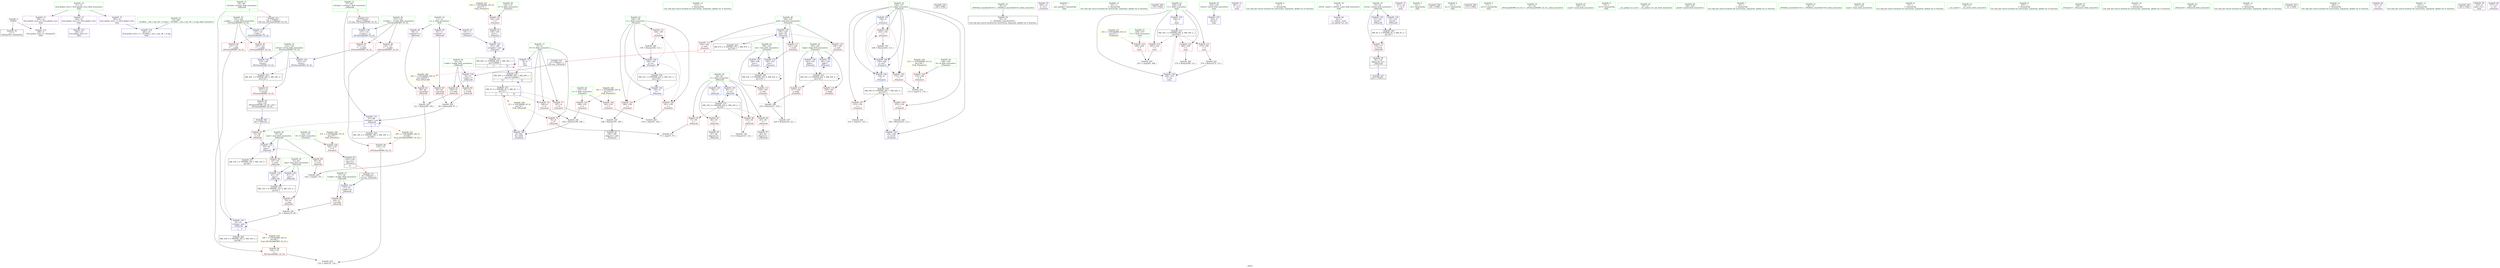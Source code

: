 digraph "SVFG" {
	label="SVFG";

	Node0x564deb627de0 [shape=record,color=grey,label="{NodeID: 0\nNullPtr}"];
	Node0x564deb627de0 -> Node0x564deb646be0[style=solid];
	Node0x564deb627de0 -> Node0x564deb64b710[style=solid];
	Node0x564deb645f30 [shape=record,color=red,label="{NodeID: 97\n137\<--127\n\<--__b.addr\n_ZSt3maxIdERKT_S2_S2_\n}"];
	Node0x564deb645f30 -> Node0x564deb64c2a0[style=solid];
	Node0x564deb643810 [shape=record,color=green,label="{NodeID: 14\n215\<--1\n\<--dummyObj\nCan only get source location for instruction, argument, global var or function.}"];
	Node0x564deb649220 [shape=record,color=grey,label="{NodeID: 194\n111 = Binary(110, 112, )\n}"];
	Node0x564deb649220 -> Node0x564deb64bf60[style=solid];
	Node0x564deb645a70 [shape=record,color=red,label="{NodeID: 111\n194\<--158\n\<--j\n_Z5main2v\n}"];
	Node0x564deb645a70 -> Node0x564deb649520[style=solid];
	Node0x564deb644580 [shape=record,color=green,label="{NodeID: 28\n59\<--60\ni\<--i_field_insensitive\n_Z4funcdd\n}"];
	Node0x564deb644580 -> Node0x564deb648460[style=solid];
	Node0x564deb644580 -> Node0x564deb648530[style=solid];
	Node0x564deb644580 -> Node0x564deb648600[style=solid];
	Node0x564deb644580 -> Node0x564deb6486d0[style=solid];
	Node0x564deb644580 -> Node0x564deb64ba80[style=solid];
	Node0x564deb644580 -> Node0x564deb64bf60[style=solid];
	Node0x564deb6518c0 [shape=record,color=grey,label="{NodeID: 208\n214 = cmp(213, 215, )\n}"];
	Node0x564deb64b710 [shape=record,color=blue, style = dotted,label="{NodeID: 125\n286\<--3\nllvm.global_ctors_2\<--dummyVal\nGlob }"];
	Node0x564deb645140 [shape=record,color=green,label="{NodeID: 42\n156\<--157\ni\<--i_field_insensitive\n_Z5main2v\n}"];
	Node0x564deb645140 -> Node0x564deb6465b0[style=solid];
	Node0x564deb645140 -> Node0x564deb645660[style=solid];
	Node0x564deb645140 -> Node0x564deb645730[style=solid];
	Node0x564deb645140 -> Node0x564deb645800[style=solid];
	Node0x564deb645140 -> Node0x564deb64c440[style=solid];
	Node0x564deb645140 -> Node0x564deb64c850[style=solid];
	Node0x564deb645140 -> Node0x564deb64cac0[style=solid];
	Node0x564deb645140 -> Node0x564deb64ce00[style=solid];
	Node0x564deb672de0 [shape=record,color=black,label="{NodeID: 305\n168 = PHI()\n}"];
	Node0x564deb65bbf0 [shape=record,color=black,label="{NodeID: 222\nMR_47V_2 = PHI(MR_47V_3, MR_47V_1, )\npts\{165 \}\n}"];
	Node0x564deb65bbf0 -> Node0x564deb64cb90[style=dashed];
	Node0x564deb64c2a0 [shape=record,color=blue,label="{NodeID: 139\n123\<--137\nretval\<--\n_ZSt3maxIdERKT_S2_S2_\n}"];
	Node0x564deb64c2a0 -> Node0x564deb65c0f0[style=dashed];
	Node0x564deb646db0 [shape=record,color=black,label="{NodeID: 56\n34\<--35\n\<--_ZNSt8ios_base4InitD1Ev\nCan only get source location for instruction, argument, global var or function.}"];
	Node0x564deb64ce00 [shape=record,color=blue,label="{NodeID: 153\n156\<--236\ni\<--inc16\n_Z5main2v\n}"];
	Node0x564deb64ce00 -> Node0x564deb65acf0[style=dashed];
	Node0x564deb647940 [shape=record,color=purple,label="{NodeID: 70\n240\<--15\n\<--.str.1\n_Z5main2v\n}"];
	Node0x564deb661d00 [shape=record,color=yellow,style=double,label="{NodeID: 250\n16V_1 = ENCHI(MR_16V_0)\npts\{66 \}\nFun[_ZSt3maxIdERKT_S2_S2_]}"];
	Node0x564deb661d00 -> Node0x564deb646000[style=dashed];
	Node0x564deb648530 [shape=record,color=red,label="{NodeID: 84\n83\<--59\n\<--i\n_Z4funcdd\n}"];
	Node0x564deb648530 -> Node0x564deb646eb0[style=solid];
	Node0x564deb63bb10 [shape=record,color=green,label="{NodeID: 1\n7\<--1\n__dso_handle\<--dummyObj\nGlob }"];
	Node0x564deb646000 [shape=record,color=red,label="{NodeID: 98\n132\<--131\n\<--\n_ZSt3maxIdERKT_S2_S2_\n}"];
	Node0x564deb646000 -> Node0x564deb651440[style=solid];
	Node0x564deb643910 [shape=record,color=green,label="{NodeID: 15\n221\<--1\n\<--dummyObj\nCan only get source location for instruction, argument, global var or function.}"];
	Node0x564deb6493a0 [shape=record,color=grey,label="{NodeID: 195\n189 = Binary(187, 188, )\n}"];
	Node0x564deb6493a0 -> Node0x564deb6472c0[style=solid];
	Node0x564deb645b40 [shape=record,color=red,label="{NodeID: 112\n218\<--160\n\<--low\n_Z5main2v\n}"];
	Node0x564deb645b40 -> Node0x564deb649820[style=solid];
	Node0x564deb644650 [shape=record,color=green,label="{NodeID: 29\n61\<--62\ntmp\<--tmp_field_insensitive\n_Z4funcdd\n}"];
	Node0x564deb644650 -> Node0x564deb6487a0[style=solid];
	Node0x564deb644650 -> Node0x564deb64b9b0[style=solid];
	Node0x564deb644650 -> Node0x564deb64be90[style=solid];
	Node0x564deb651a40 [shape=record,color=grey,label="{NodeID: 209\n183 = cmp(181, 182, )\n}"];
	Node0x564deb64b810 [shape=record,color=blue,label="{NodeID: 126\n55\<--51\nT.addr\<--T\n_Z4funcdd\n}"];
	Node0x564deb64b810 -> Node0x564deb6481f0[style=dashed];
	Node0x564deb64b810 -> Node0x564deb6482c0[style=dashed];
	Node0x564deb645210 [shape=record,color=green,label="{NodeID: 43\n158\<--159\nj\<--j_field_insensitive\n_Z5main2v\n}"];
	Node0x564deb645210 -> Node0x564deb6458d0[style=solid];
	Node0x564deb645210 -> Node0x564deb6459a0[style=solid];
	Node0x564deb645210 -> Node0x564deb645a70[style=solid];
	Node0x564deb645210 -> Node0x564deb64c510[style=solid];
	Node0x564deb645210 -> Node0x564deb64c6b0[style=solid];
	Node0x564deb672eb0 [shape=record,color=black,label="{NodeID: 306\n178 = PHI()\n}"];
	Node0x564deb65c0f0 [shape=record,color=black,label="{NodeID: 223\nMR_24V_3 = PHI(MR_24V_4, MR_24V_2, )\npts\{124 \}\n}"];
	Node0x564deb65c0f0 -> Node0x564deb648c80[style=dashed];
	Node0x564deb64c370 [shape=record,color=blue,label="{NodeID: 140\n123\<--140\nretval\<--\n_ZSt3maxIdERKT_S2_S2_\n}"];
	Node0x564deb64c370 -> Node0x564deb65c0f0[style=dashed];
	Node0x564deb646eb0 [shape=record,color=black,label="{NodeID: 57\n84\<--83\nidxprom\<--\n_Z4funcdd\n}"];
	Node0x564deb661140 [shape=record,color=yellow,style=double,label="{NodeID: 237\n52V_1 = ENCHI(MR_52V_0)\npts\{257 \}\nFun[main]}"];
	Node0x564deb661140 -> Node0x564deb64b100[style=dashed];
	Node0x564deb64ced0 [shape=record,color=blue,label="{NodeID: 154\n254\<--9\nretval\<--\nmain\n}"];
	Node0x564deb647a10 [shape=record,color=purple,label="{NodeID: 71\n261\<--17\n\<--.str.2\nmain\n}"];
	Node0x564deb661e10 [shape=record,color=yellow,style=double,label="{NodeID: 251\n18V_1 = ENCHI(MR_18V_0)\npts\{68 \}\nFun[_ZSt3maxIdERKT_S2_S2_]}"];
	Node0x564deb661e10 -> Node0x564deb6460d0[style=dashed];
	Node0x564deb648600 [shape=record,color=red,label="{NodeID: 85\n96\<--59\n\<--i\n_Z4funcdd\n}"];
	Node0x564deb648600 -> Node0x564deb646f80[style=solid];
	Node0x564deb642950 [shape=record,color=green,label="{NodeID: 2\n9\<--1\n\<--dummyObj\nCan only get source location for instruction, argument, global var or function.}"];
	Node0x564deb6460d0 [shape=record,color=red,label="{NodeID: 99\n134\<--133\n\<--\n_ZSt3maxIdERKT_S2_S2_\n}"];
	Node0x564deb6460d0 -> Node0x564deb651440[style=solid];
	Node0x564deb643a10 [shape=record,color=green,label="{NodeID: 16\n4\<--6\n_ZStL8__ioinit\<--_ZStL8__ioinit_field_insensitive\nGlob }"];
	Node0x564deb643a10 -> Node0x564deb647460[style=solid];
	Node0x564deb649520 [shape=record,color=grey,label="{NodeID: 196\n195 = Binary(194, 112, )\n}"];
	Node0x564deb649520 -> Node0x564deb64c6b0[style=solid];
	Node0x564deb645c10 [shape=record,color=red,label="{NodeID: 113\n217\<--162\n\<--high\n_Z5main2v\n}"];
	Node0x564deb645c10 -> Node0x564deb649820[style=solid];
	Node0x564deb644720 [shape=record,color=green,label="{NodeID: 30\n63\<--64\nnext\<--next_field_insensitive\n_Z4funcdd\n}"];
	Node0x564deb644720 -> Node0x564deb648870[style=solid];
	Node0x564deb644720 -> Node0x564deb648940[style=solid];
	Node0x564deb644720 -> Node0x564deb64bcf0[style=solid];
	Node0x564deb651bc0 [shape=record,color=grey,label="{NodeID: 210\n175 = cmp(173, 174, )\n}"];
	Node0x564deb64b8e0 [shape=record,color=blue,label="{NodeID: 127\n57\<--52\nD.addr\<--D\n_Z4funcdd\n}"];
	Node0x564deb64b8e0 -> Node0x564deb648390[style=dashed];
	Node0x564deb6452e0 [shape=record,color=green,label="{NodeID: 44\n160\<--161\nlow\<--low_field_insensitive\n_Z5main2v\n}"];
	Node0x564deb6452e0 -> Node0x564deb645b40[style=solid];
	Node0x564deb6452e0 -> Node0x564deb64c920[style=solid];
	Node0x564deb6452e0 -> Node0x564deb64cd30[style=solid];
	Node0x564deb672f80 [shape=record,color=black,label="{NodeID: 307\n226 = PHI(50, )\n}"];
	Node0x564deb64c440 [shape=record,color=blue,label="{NodeID: 141\n156\<--9\ni\<--\n_Z5main2v\n}"];
	Node0x564deb64c440 -> Node0x564deb6465b0[style=dashed];
	Node0x564deb64c440 -> Node0x564deb645660[style=dashed];
	Node0x564deb64c440 -> Node0x564deb64c850[style=dashed];
	Node0x564deb64c440 -> Node0x564deb64cac0[style=dashed];
	Node0x564deb646f80 [shape=record,color=black,label="{NodeID: 58\n97\<--96\nidxprom2\<--\n_Z4funcdd\n}"];
	Node0x564deb64cfa0 [shape=record,color=blue,label="{NodeID: 155\n258\<--9\nt\<--\nmain\n}"];
	Node0x564deb64cfa0 -> Node0x564deb65ed20[style=dashed];
	Node0x564deb647ae0 [shape=record,color=purple,label="{NodeID: 72\n271\<--19\n\<--.str.3\nmain\n}"];
	Node0x564deb6486d0 [shape=record,color=red,label="{NodeID: 86\n110\<--59\n\<--i\n_Z4funcdd\n}"];
	Node0x564deb6486d0 -> Node0x564deb649220[style=solid];
	Node0x564deb6429e0 [shape=record,color=green,label="{NodeID: 3\n13\<--1\n.str\<--dummyObj\nGlob }"];
	Node0x564deb6461a0 [shape=record,color=red,label="{NodeID: 100\n174\<--148\n\<--K\n_Z5main2v\n}"];
	Node0x564deb6461a0 -> Node0x564deb651bc0[style=solid];
	Node0x564deb643b10 [shape=record,color=green,label="{NodeID: 17\n8\<--10\nN\<--N_field_insensitive\nGlob }"];
	Node0x564deb643b10 -> Node0x564deb647eb0[style=solid];
	Node0x564deb643b10 -> Node0x564deb647f80[style=solid];
	Node0x564deb643b10 -> Node0x564deb648050[style=solid];
	Node0x564deb643b10 -> Node0x564deb64b440[style=solid];
	Node0x564deb643b10 -> Node0x564deb64c780[style=solid];
	Node0x564deb6496a0 [shape=record,color=grey,label="{NodeID: 197\n220 = Binary(219, 221, )\n}"];
	Node0x564deb6496a0 -> Node0x564deb64cb90[style=solid];
	Node0x564deb645ce0 [shape=record,color=red,label="{NodeID: 114\n239\<--162\n\<--high\n_Z5main2v\n}"];
	Node0x564deb6447f0 [shape=record,color=green,label="{NodeID: 31\n65\<--66\nref.tmp\<--ref.tmp_field_insensitive\n_Z4funcdd\n|{|<s1>3}}"];
	Node0x564deb6447f0 -> Node0x564deb64bb50[style=solid];
	Node0x564deb6447f0:s1 -> Node0x564deb673590[style=solid,color=red];
	Node0x564deb651d40 [shape=record,color=grey,label="{NodeID: 211\n77 = cmp(75, 76, )\n}"];
	Node0x564deb64b9b0 [shape=record,color=blue,label="{NodeID: 128\n61\<--72\ntmp\<--\n_Z4funcdd\n}"];
	Node0x564deb64b9b0 -> Node0x564deb6598f0[style=dashed];
	Node0x564deb6453b0 [shape=record,color=green,label="{NodeID: 45\n162\<--163\nhigh\<--high_field_insensitive\n_Z5main2v\n}"];
	Node0x564deb6453b0 -> Node0x564deb645c10[style=solid];
	Node0x564deb6453b0 -> Node0x564deb645ce0[style=solid];
	Node0x564deb6453b0 -> Node0x564deb64c9f0[style=solid];
	Node0x564deb6453b0 -> Node0x564deb64cc60[style=solid];
	Node0x564deb673080 [shape=record,color=black,label="{NodeID: 308\n241 = PHI()\n}"];
	Node0x564deb64c510 [shape=record,color=blue,label="{NodeID: 142\n158\<--9\nj\<--\n_Z5main2v\n}"];
	Node0x564deb64c510 -> Node0x564deb6458d0[style=dashed];
	Node0x564deb64c510 -> Node0x564deb6459a0[style=dashed];
	Node0x564deb64c510 -> Node0x564deb645a70[style=dashed];
	Node0x564deb64c510 -> Node0x564deb64c6b0[style=dashed];
	Node0x564deb64c510 -> Node0x564deb65fc20[style=dashed];
	Node0x564deb647050 [shape=record,color=black,label="{NodeID: 59\n50\<--118\n_Z4funcdd_ret\<--\n_Z4funcdd\n|{<s0>6}}"];
	Node0x564deb647050:s0 -> Node0x564deb672f80[style=solid,color=blue];
	Node0x564deb64d070 [shape=record,color=blue,label="{NodeID: 156\n258\<--276\nt\<--inc\nmain\n}"];
	Node0x564deb64d070 -> Node0x564deb65ed20[style=dashed];
	Node0x564deb647bb0 [shape=record,color=purple,label="{NodeID: 73\n284\<--21\nllvm.global_ctors_0\<--llvm.global_ctors\nGlob }"];
	Node0x564deb647bb0 -> Node0x564deb64b510[style=solid];
	Node0x564deb6487a0 [shape=record,color=red,label="{NodeID: 87\n79\<--61\n\<--tmp\n_Z4funcdd\n}"];
	Node0x564deb6487a0 -> Node0x564deb6499a0[style=solid];
	Node0x564deb643240 [shape=record,color=green,label="{NodeID: 4\n15\<--1\n.str.1\<--dummyObj\nGlob }"];
	Node0x564deb646270 [shape=record,color=red,label="{NodeID: 101\n185\<--150\n\<--P\n_Z5main2v\n}"];
	Node0x564deb646270 -> Node0x564deb6471f0[style=solid];
	Node0x564deb643c10 [shape=record,color=green,label="{NodeID: 18\n11\<--12\nx\<--x_field_insensitive\nGlob }"];
	Node0x564deb643c10 -> Node0x564deb647530[style=solid];
	Node0x564deb643c10 -> Node0x564deb647600[style=solid];
	Node0x564deb643c10 -> Node0x564deb6476d0[style=solid];
	Node0x564deb649820 [shape=record,color=grey,label="{NodeID: 198\n219 = Binary(217, 218, )\n}"];
	Node0x564deb649820 -> Node0x564deb6496a0[style=solid];
	Node0x564deb64af10 [shape=record,color=red,label="{NodeID: 115\n223\<--164\n\<--mid\n_Z5main2v\n|{<s0>6}}"];
	Node0x564deb64af10:s0 -> Node0x564deb673220[style=solid,color=red];
	Node0x564deb6448c0 [shape=record,color=green,label="{NodeID: 32\n67\<--68\nref.tmp1\<--ref.tmp1_field_insensitive\n_Z4funcdd\n|{|<s1>3}}"];
	Node0x564deb6448c0 -> Node0x564deb64bc20[style=solid];
	Node0x564deb6448c0:s1 -> Node0x564deb6736d0[style=solid,color=red];
	Node0x564deb64ba80 [shape=record,color=blue,label="{NodeID: 129\n59\<--9\ni\<--\n_Z4funcdd\n}"];
	Node0x564deb64ba80 -> Node0x564deb6593f0[style=dashed];
	Node0x564deb645480 [shape=record,color=green,label="{NodeID: 46\n164\<--165\nmid\<--mid_field_insensitive\n_Z5main2v\n}"];
	Node0x564deb645480 -> Node0x564deb64af10[style=solid];
	Node0x564deb645480 -> Node0x564deb64afa0[style=solid];
	Node0x564deb645480 -> Node0x564deb64b030[style=solid];
	Node0x564deb645480 -> Node0x564deb64cb90[style=solid];
	Node0x564deb673150 [shape=record,color=black,label="{NodeID: 309\n272 = PHI()\n}"];
	Node0x564deb65cff0 [shape=record,color=black,label="{NodeID: 226\nMR_4V_3 = PHI(MR_4V_4, MR_4V_2, )\npts\{54 \}\n}"];
	Node0x564deb65cff0 -> Node0x564deb648120[style=dashed];
	Node0x564deb64c5e0 [shape=record,color=blue,label="{NodeID: 143\n191\<--186\narrayidx\<--conv\n_Z5main2v\n}"];
	Node0x564deb64c5e0 -> Node0x564deb64c5e0[style=dashed];
	Node0x564deb64c5e0 -> Node0x564deb660120[style=dashed];
	Node0x564deb647120 [shape=record,color=black,label="{NodeID: 60\n120\<--143\n_ZSt3maxIdERKT_S2_S2__ret\<--\n_ZSt3maxIdERKT_S2_S2_\n|{<s0>3}}"];
	Node0x564deb647120:s0 -> Node0x564deb672b20[style=solid,color=blue];
	Node0x564deb661410 [shape=record,color=yellow,style=double,label="{NodeID: 240\n2V_1 = ENCHI(MR_2V_0)\npts\{10 \}\nFun[_Z4funcdd]}"];
	Node0x564deb661410 -> Node0x564deb647eb0[style=dashed];
	Node0x564deb647cb0 [shape=record,color=purple,label="{NodeID: 74\n285\<--21\nllvm.global_ctors_1\<--llvm.global_ctors\nGlob }"];
	Node0x564deb647cb0 -> Node0x564deb64b610[style=solid];
	Node0x564deb648870 [shape=record,color=red,label="{NodeID: 88\n95\<--63\n\<--next\n_Z4funcdd\n}"];
	Node0x564deb648870 -> Node0x564deb6515c0[style=solid];
	Node0x564deb6432d0 [shape=record,color=green,label="{NodeID: 5\n17\<--1\n.str.2\<--dummyObj\nGlob }"];
	Node0x564deb646340 [shape=record,color=red,label="{NodeID: 102\n182\<--152\n\<--V\n_Z5main2v\n}"];
	Node0x564deb646340 -> Node0x564deb651a40[style=solid];
	Node0x564deb643d10 [shape=record,color=green,label="{NodeID: 19\n21\<--25\nllvm.global_ctors\<--llvm.global_ctors_field_insensitive\nGlob }"];
	Node0x564deb643d10 -> Node0x564deb647bb0[style=solid];
	Node0x564deb643d10 -> Node0x564deb647cb0[style=solid];
	Node0x564deb643d10 -> Node0x564deb647db0[style=solid];
	Node0x564deb6499a0 [shape=record,color=grey,label="{NodeID: 199\n81 = Binary(79, 80, )\n}"];
	Node0x564deb6499a0 -> Node0x564deb64bb50[style=solid];
	Node0x564deb64afa0 [shape=record,color=red,label="{NodeID: 116\n228\<--164\n\<--mid\n_Z5main2v\n}"];
	Node0x564deb64afa0 -> Node0x564deb64cc60[style=solid];
	Node0x564deb644990 [shape=record,color=green,label="{NodeID: 33\n91\<--92\n_ZSt3maxIdERKT_S2_S2_\<--_ZSt3maxIdERKT_S2_S2__field_insensitive\n}"];
	Node0x564deb64bb50 [shape=record,color=blue,label="{NodeID: 130\n65\<--81\nref.tmp\<--add\n_Z4funcdd\n|{|<s3>3}}"];
	Node0x564deb64bb50 -> Node0x564deb648ae0[style=dashed];
	Node0x564deb64bb50 -> Node0x564deb64bb50[style=dashed];
	Node0x564deb64bb50 -> Node0x564deb65d9f0[style=dashed];
	Node0x564deb64bb50:s3 -> Node0x564deb661d00[style=dashed,color=red];
	Node0x564deb645550 [shape=record,color=green,label="{NodeID: 47\n169\<--170\nscanf\<--scanf_field_insensitive\n}"];
	Node0x564deb673220 [shape=record,color=black,label="{NodeID: 310\n51 = PHI(223, )\n0th arg _Z4funcdd }"];
	Node0x564deb673220 -> Node0x564deb64b810[style=solid];
	Node0x564deb65d4f0 [shape=record,color=black,label="{NodeID: 227\nMR_14V_4 = PHI(MR_14V_2, MR_14V_3, )\npts\{64 \}\n}"];
	Node0x564deb64c6b0 [shape=record,color=blue,label="{NodeID: 144\n158\<--195\nj\<--inc\n_Z5main2v\n}"];
	Node0x564deb64c6b0 -> Node0x564deb6458d0[style=dashed];
	Node0x564deb64c6b0 -> Node0x564deb6459a0[style=dashed];
	Node0x564deb64c6b0 -> Node0x564deb645a70[style=dashed];
	Node0x564deb64c6b0 -> Node0x564deb64c6b0[style=dashed];
	Node0x564deb64c6b0 -> Node0x564deb65fc20[style=dashed];
	Node0x564deb6471f0 [shape=record,color=black,label="{NodeID: 61\n186\<--185\nconv\<--\n_Z5main2v\n}"];
	Node0x564deb6471f0 -> Node0x564deb64c5e0[style=solid];
	Node0x564deb647db0 [shape=record,color=purple,label="{NodeID: 75\n286\<--21\nllvm.global_ctors_2\<--llvm.global_ctors\nGlob }"];
	Node0x564deb647db0 -> Node0x564deb64b710[style=solid];
	Node0x564deb648940 [shape=record,color=red,label="{NodeID: 89\n107\<--63\n\<--next\n_Z4funcdd\n}"];
	Node0x564deb648940 -> Node0x564deb64be90[style=solid];
	Node0x564deb643360 [shape=record,color=green,label="{NodeID: 6\n19\<--1\n.str.3\<--dummyObj\nGlob }"];
	Node0x564deb646410 [shape=record,color=red,label="{NodeID: 103\n198\<--152\n\<--V\n_Z5main2v\n}"];
	Node0x564deb646410 -> Node0x564deb648f20[style=solid];
	Node0x564deb643e10 [shape=record,color=green,label="{NodeID: 20\n26\<--27\n__cxx_global_var_init\<--__cxx_global_var_init_field_insensitive\n}"];
	Node0x564deb649b20 [shape=record,color=grey,label="{NodeID: 200\n236 = Binary(235, 112, )\n}"];
	Node0x564deb649b20 -> Node0x564deb64ce00[style=solid];
	Node0x564deb64b030 [shape=record,color=red,label="{NodeID: 117\n231\<--164\n\<--mid\n_Z5main2v\n}"];
	Node0x564deb64b030 -> Node0x564deb64cd30[style=solid];
	Node0x564deb644a90 [shape=record,color=green,label="{NodeID: 34\n123\<--124\nretval\<--retval_field_insensitive\n_ZSt3maxIdERKT_S2_S2_\n}"];
	Node0x564deb644a90 -> Node0x564deb648c80[style=solid];
	Node0x564deb644a90 -> Node0x564deb64c2a0[style=solid];
	Node0x564deb644a90 -> Node0x564deb64c370[style=solid];
	Node0x564deb6593f0 [shape=record,color=black,label="{NodeID: 214\nMR_10V_3 = PHI(MR_10V_4, MR_10V_2, )\npts\{60 \}\n}"];
	Node0x564deb6593f0 -> Node0x564deb648460[style=dashed];
	Node0x564deb6593f0 -> Node0x564deb648530[style=dashed];
	Node0x564deb6593f0 -> Node0x564deb648600[style=dashed];
	Node0x564deb6593f0 -> Node0x564deb6486d0[style=dashed];
	Node0x564deb6593f0 -> Node0x564deb64bf60[style=dashed];
	Node0x564deb64bc20 [shape=record,color=blue,label="{NodeID: 131\n67\<--88\nref.tmp1\<--sub\n_Z4funcdd\n|{|<s3>3}}"];
	Node0x564deb64bc20 -> Node0x564deb648ae0[style=dashed];
	Node0x564deb64bc20 -> Node0x564deb64bc20[style=dashed];
	Node0x564deb64bc20 -> Node0x564deb65e700[style=dashed];
	Node0x564deb64bc20:s3 -> Node0x564deb661e10[style=dashed,color=red];
	Node0x564deb646670 [shape=record,color=green,label="{NodeID: 48\n242\<--243\nprintf\<--printf_field_insensitive\n}"];
	Node0x564deb673450 [shape=record,color=black,label="{NodeID: 311\n52 = PHI(225, )\n1st arg _Z4funcdd }"];
	Node0x564deb673450 -> Node0x564deb64b8e0[style=solid];
	Node0x564deb65d9f0 [shape=record,color=black,label="{NodeID: 228\nMR_16V_4 = PHI(MR_16V_2, MR_16V_3, )\npts\{66 \}\n}"];
	Node0x564deb64c780 [shape=record,color=blue,label="{NodeID: 145\n8\<--200\nN\<--add5\n_Z5main2v\n}"];
	Node0x564deb64c780 -> Node0x564deb65f220[style=dashed];
	Node0x564deb6472c0 [shape=record,color=black,label="{NodeID: 62\n190\<--189\nidxprom\<--add\n_Z5main2v\n}"];
	Node0x564deb647eb0 [shape=record,color=red,label="{NodeID: 76\n76\<--8\n\<--N\n_Z4funcdd\n}"];
	Node0x564deb647eb0 -> Node0x564deb651d40[style=solid];
	Node0x564deb6622a0 [shape=record,color=yellow,style=double,label="{NodeID: 256\n31V_1 = ENCHI(MR_31V_0)\npts\{149 \}\nFun[_Z5main2v]}"];
	Node0x564deb6622a0 -> Node0x564deb6461a0[style=dashed];
	Node0x564deb648a10 [shape=record,color=red,label="{NodeID: 90\n86\<--85\n\<--arrayidx\n_Z4funcdd\n}"];
	Node0x564deb648a10 -> Node0x564deb6512c0[style=solid];
	Node0x564deb6433f0 [shape=record,color=green,label="{NodeID: 7\n22\<--1\n\<--dummyObj\nCan only get source location for instruction, argument, global var or function.}"];
	Node0x564deb6464e0 [shape=record,color=red,label="{NodeID: 104\n224\<--154\n\<--D\n_Z5main2v\n}"];
	Node0x564deb6464e0 -> Node0x564deb647390[style=solid];
	Node0x564deb643f10 [shape=record,color=green,label="{NodeID: 21\n30\<--31\n_ZNSt8ios_base4InitC1Ev\<--_ZNSt8ios_base4InitC1Ev_field_insensitive\n}"];
	Node0x564deb649ca0 [shape=record,color=grey,label="{NodeID: 201\n276 = Binary(275, 112, )\n}"];
	Node0x564deb649ca0 -> Node0x564deb64d070[style=solid];
	Node0x564deb64b100 [shape=record,color=red,label="{NodeID: 118\n266\<--256\n\<--T\nmain\n}"];
	Node0x564deb64b100 -> Node0x564deb651740[style=solid];
	Node0x564deb644b60 [shape=record,color=green,label="{NodeID: 35\n125\<--126\n__a.addr\<--__a.addr_field_insensitive\n_ZSt3maxIdERKT_S2_S2_\n}"];
	Node0x564deb644b60 -> Node0x564deb648d50[style=solid];
	Node0x564deb644b60 -> Node0x564deb648e20[style=solid];
	Node0x564deb644b60 -> Node0x564deb64c100[style=solid];
	Node0x564deb6598f0 [shape=record,color=black,label="{NodeID: 215\nMR_12V_3 = PHI(MR_12V_4, MR_12V_2, )\npts\{62 \}\n}"];
	Node0x564deb6598f0 -> Node0x564deb6487a0[style=dashed];
	Node0x564deb6598f0 -> Node0x564deb64be90[style=dashed];
	Node0x564deb64bcf0 [shape=record,color=blue,label="{NodeID: 132\n63\<--93\nnext\<--\n_Z4funcdd\n}"];
	Node0x564deb64bcf0 -> Node0x564deb648870[style=dashed];
	Node0x564deb64bcf0 -> Node0x564deb648940[style=dashed];
	Node0x564deb64bcf0 -> Node0x564deb64bcf0[style=dashed];
	Node0x564deb64bcf0 -> Node0x564deb65d4f0[style=dashed];
	Node0x564deb646770 [shape=record,color=green,label="{NodeID: 49\n251\<--252\nmain\<--main_field_insensitive\n}"];
	Node0x564deb673590 [shape=record,color=black,label="{NodeID: 312\n121 = PHI(65, )\n0th arg _ZSt3maxIdERKT_S2_S2_ }"];
	Node0x564deb673590 -> Node0x564deb64c100[style=solid];
	Node0x564deb65e700 [shape=record,color=black,label="{NodeID: 229\nMR_18V_4 = PHI(MR_18V_2, MR_18V_3, )\npts\{68 \}\n}"];
	Node0x564deb64c850 [shape=record,color=blue,label="{NodeID: 146\n156\<--204\ni\<--inc7\n_Z5main2v\n}"];
	Node0x564deb64c850 -> Node0x564deb6465b0[style=dashed];
	Node0x564deb64c850 -> Node0x564deb645660[style=dashed];
	Node0x564deb64c850 -> Node0x564deb64c850[style=dashed];
	Node0x564deb64c850 -> Node0x564deb64cac0[style=dashed];
	Node0x564deb647390 [shape=record,color=black,label="{NodeID: 63\n225\<--224\nconv13\<--\n_Z5main2v\n|{<s0>6}}"];
	Node0x564deb647390:s0 -> Node0x564deb673450[style=solid,color=red];
	Node0x564deb647f80 [shape=record,color=red,label="{NodeID: 77\n187\<--8\n\<--N\n_Z5main2v\n}"];
	Node0x564deb647f80 -> Node0x564deb6493a0[style=solid];
	Node0x564deb6623b0 [shape=record,color=yellow,style=double,label="{NodeID: 257\n33V_1 = ENCHI(MR_33V_0)\npts\{151 \}\nFun[_Z5main2v]}"];
	Node0x564deb6623b0 -> Node0x564deb646270[style=dashed];
	Node0x564deb648ae0 [shape=record,color=red,label="{NodeID: 91\n93\<--90\n\<--call\n_Z4funcdd\n}"];
	Node0x564deb648ae0 -> Node0x564deb64bcf0[style=solid];
	Node0x564deb643480 [shape=record,color=green,label="{NodeID: 8\n72\<--1\n\<--dummyObj\nCan only get source location for instruction, argument, global var or function.}"];
	Node0x564deb6465b0 [shape=record,color=red,label="{NodeID: 105\n173\<--156\n\<--i\n_Z5main2v\n}"];
	Node0x564deb6465b0 -> Node0x564deb651bc0[style=solid];
	Node0x564deb644010 [shape=record,color=green,label="{NodeID: 22\n36\<--37\n__cxa_atexit\<--__cxa_atexit_field_insensitive\n}"];
	Node0x564deb649e20 [shape=record,color=grey,label="{NodeID: 202\n270 = Binary(269, 112, )\n}"];
	Node0x564deb64b1d0 [shape=record,color=red,label="{NodeID: 119\n265\<--258\n\<--t\nmain\n}"];
	Node0x564deb64b1d0 -> Node0x564deb651740[style=solid];
	Node0x564deb644c30 [shape=record,color=green,label="{NodeID: 36\n127\<--128\n__b.addr\<--__b.addr_field_insensitive\n_ZSt3maxIdERKT_S2_S2_\n}"];
	Node0x564deb644c30 -> Node0x564deb645e60[style=solid];
	Node0x564deb644c30 -> Node0x564deb645f30[style=solid];
	Node0x564deb644c30 -> Node0x564deb64c1d0[style=solid];
	Node0x564deb64bdc0 [shape=record,color=blue,label="{NodeID: 133\n53\<--105\nretval\<--\n_Z4funcdd\n}"];
	Node0x564deb64bdc0 -> Node0x564deb65cff0[style=dashed];
	Node0x564deb646870 [shape=record,color=green,label="{NodeID: 50\n254\<--255\nretval\<--retval_field_insensitive\nmain\n}"];
	Node0x564deb646870 -> Node0x564deb64ced0[style=solid];
	Node0x564deb6736d0 [shape=record,color=black,label="{NodeID: 313\n122 = PHI(67, )\n1st arg _ZSt3maxIdERKT_S2_S2_ }"];
	Node0x564deb6736d0 -> Node0x564deb64c1d0[style=solid];
	Node0x564deb65e7f0 [shape=record,color=black,label="{NodeID: 230\nMR_56V_2 = PHI(MR_56V_3, MR_56V_1, )\npts\{10 120000 \}\n|{<s0>10|<s1>10}}"];
	Node0x564deb65e7f0:s0 -> Node0x564deb65f220[style=dashed,color=red];
	Node0x564deb65e7f0:s1 -> Node0x564deb660120[style=dashed,color=red];
	Node0x564deb64c920 [shape=record,color=blue,label="{NodeID: 147\n160\<--208\nlow\<--\n_Z5main2v\n}"];
	Node0x564deb64c920 -> Node0x564deb65b1f0[style=dashed];
	Node0x564deb647460 [shape=record,color=purple,label="{NodeID: 64\n32\<--4\n\<--_ZStL8__ioinit\n__cxx_global_var_init\n}"];
	Node0x564deb648050 [shape=record,color=red,label="{NodeID: 78\n199\<--8\n\<--N\n_Z5main2v\n}"];
	Node0x564deb648050 -> Node0x564deb648f20[style=solid];
	Node0x564deb662490 [shape=record,color=yellow,style=double,label="{NodeID: 258\n35V_1 = ENCHI(MR_35V_0)\npts\{153 \}\nFun[_Z5main2v]}"];
	Node0x564deb662490 -> Node0x564deb646340[style=dashed];
	Node0x564deb662490 -> Node0x564deb646410[style=dashed];
	Node0x564deb648bb0 [shape=record,color=red,label="{NodeID: 92\n99\<--98\n\<--arrayidx3\n_Z4funcdd\n}"];
	Node0x564deb648bb0 -> Node0x564deb651140[style=solid];
	Node0x564deb643510 [shape=record,color=green,label="{NodeID: 9\n105\<--1\n\<--dummyObj\nCan only get source location for instruction, argument, global var or function.}"];
	Node0x564deb645660 [shape=record,color=red,label="{NodeID: 106\n203\<--156\n\<--i\n_Z5main2v\n}"];
	Node0x564deb645660 -> Node0x564deb6490a0[style=solid];
	Node0x564deb644110 [shape=record,color=green,label="{NodeID: 23\n35\<--41\n_ZNSt8ios_base4InitD1Ev\<--_ZNSt8ios_base4InitD1Ev_field_insensitive\n}"];
	Node0x564deb644110 -> Node0x564deb646db0[style=solid];
	Node0x564deb651140 [shape=record,color=grey,label="{NodeID: 203\n101 = Binary(99, 100, )\n}"];
	Node0x564deb651140 -> Node0x564deb6515c0[style=solid];
	Node0x564deb64b2a0 [shape=record,color=red,label="{NodeID: 120\n269\<--258\n\<--t\nmain\n}"];
	Node0x564deb64b2a0 -> Node0x564deb649e20[style=solid];
	Node0x564deb644d00 [shape=record,color=green,label="{NodeID: 37\n145\<--146\n_Z5main2v\<--_Z5main2v_field_insensitive\n}"];
	Node0x564deb64be90 [shape=record,color=blue,label="{NodeID: 134\n61\<--107\ntmp\<--\n_Z4funcdd\n}"];
	Node0x564deb64be90 -> Node0x564deb6598f0[style=dashed];
	Node0x564deb646940 [shape=record,color=green,label="{NodeID: 51\n256\<--257\nT\<--T_field_insensitive\nmain\n}"];
	Node0x564deb646940 -> Node0x564deb64b100[style=solid];
	Node0x564deb65ed20 [shape=record,color=black,label="{NodeID: 231\nMR_54V_3 = PHI(MR_54V_4, MR_54V_2, )\npts\{259 \}\n}"];
	Node0x564deb65ed20 -> Node0x564deb64b1d0[style=dashed];
	Node0x564deb65ed20 -> Node0x564deb64b2a0[style=dashed];
	Node0x564deb65ed20 -> Node0x564deb64b370[style=dashed];
	Node0x564deb65ed20 -> Node0x564deb64d070[style=dashed];
	Node0x564deb64c9f0 [shape=record,color=blue,label="{NodeID: 148\n162\<--210\nhigh\<--\n_Z5main2v\n}"];
	Node0x564deb64c9f0 -> Node0x564deb65b6f0[style=dashed];
	Node0x564deb647530 [shape=record,color=purple,label="{NodeID: 65\n85\<--11\narrayidx\<--x\n_Z4funcdd\n}"];
	Node0x564deb647530 -> Node0x564deb648a10[style=solid];
	Node0x564deb648120 [shape=record,color=red,label="{NodeID: 79\n118\<--53\n\<--retval\n_Z4funcdd\n}"];
	Node0x564deb648120 -> Node0x564deb647050[style=solid];
	Node0x564deb662570 [shape=record,color=yellow,style=double,label="{NodeID: 259\n37V_1 = ENCHI(MR_37V_0)\npts\{155 \}\nFun[_Z5main2v]}"];
	Node0x564deb662570 -> Node0x564deb6464e0[style=dashed];
	Node0x564deb648c80 [shape=record,color=red,label="{NodeID: 93\n143\<--123\n\<--retval\n_ZSt3maxIdERKT_S2_S2_\n}"];
	Node0x564deb648c80 -> Node0x564deb647120[style=solid];
	Node0x564deb6435a0 [shape=record,color=green,label="{NodeID: 10\n112\<--1\n\<--dummyObj\nCan only get source location for instruction, argument, global var or function.}"];
	Node0x564deb645730 [shape=record,color=red,label="{NodeID: 107\n213\<--156\n\<--i\n_Z5main2v\n}"];
	Node0x564deb645730 -> Node0x564deb6518c0[style=solid];
	Node0x564deb644210 [shape=record,color=green,label="{NodeID: 24\n48\<--49\n_Z4funcdd\<--_Z4funcdd_field_insensitive\n}"];
	Node0x564deb6512c0 [shape=record,color=grey,label="{NodeID: 204\n88 = Binary(86, 87, )\n}"];
	Node0x564deb6512c0 -> Node0x564deb64bc20[style=solid];
	Node0x564deb64b370 [shape=record,color=red,label="{NodeID: 121\n275\<--258\n\<--t\nmain\n}"];
	Node0x564deb64b370 -> Node0x564deb649ca0[style=solid];
	Node0x564deb644e00 [shape=record,color=green,label="{NodeID: 38\n148\<--149\nK\<--K_field_insensitive\n_Z5main2v\n}"];
	Node0x564deb644e00 -> Node0x564deb6461a0[style=solid];
	Node0x564deb64bf60 [shape=record,color=blue,label="{NodeID: 135\n59\<--111\ni\<--inc\n_Z4funcdd\n}"];
	Node0x564deb64bf60 -> Node0x564deb6593f0[style=dashed];
	Node0x564deb646a10 [shape=record,color=green,label="{NodeID: 52\n258\<--259\nt\<--t_field_insensitive\nmain\n}"];
	Node0x564deb646a10 -> Node0x564deb64b1d0[style=solid];
	Node0x564deb646a10 -> Node0x564deb64b2a0[style=solid];
	Node0x564deb646a10 -> Node0x564deb64b370[style=solid];
	Node0x564deb646a10 -> Node0x564deb64cfa0[style=solid];
	Node0x564deb646a10 -> Node0x564deb64d070[style=solid];
	Node0x564deb65f220 [shape=record,color=black,label="{NodeID: 232\nMR_2V_2 = PHI(MR_2V_3, MR_2V_1, )\npts\{10 \}\n|{|<s3>6|<s4>10}}"];
	Node0x564deb65f220 -> Node0x564deb647f80[style=dashed];
	Node0x564deb65f220 -> Node0x564deb648050[style=dashed];
	Node0x564deb65f220 -> Node0x564deb64c780[style=dashed];
	Node0x564deb65f220:s3 -> Node0x564deb661410[style=dashed,color=red];
	Node0x564deb65f220:s4 -> Node0x564deb65e7f0[style=dashed,color=blue];
	Node0x564deb64cac0 [shape=record,color=blue,label="{NodeID: 149\n156\<--9\ni\<--\n_Z5main2v\n}"];
	Node0x564deb64cac0 -> Node0x564deb65acf0[style=dashed];
	Node0x564deb647600 [shape=record,color=purple,label="{NodeID: 66\n98\<--11\narrayidx3\<--x\n_Z4funcdd\n}"];
	Node0x564deb647600 -> Node0x564deb648bb0[style=solid];
	Node0x564deb6481f0 [shape=record,color=red,label="{NodeID: 80\n87\<--55\n\<--T.addr\n_Z4funcdd\n}"];
	Node0x564deb6481f0 -> Node0x564deb6512c0[style=solid];
	Node0x564deb648d50 [shape=record,color=red,label="{NodeID: 94\n131\<--125\n\<--__a.addr\n_ZSt3maxIdERKT_S2_S2_\n}"];
	Node0x564deb648d50 -> Node0x564deb646000[style=solid];
	Node0x564deb643630 [shape=record,color=green,label="{NodeID: 11\n116\<--1\n\<--dummyObj\nCan only get source location for instruction, argument, global var or function.}"];
	Node0x564deb645800 [shape=record,color=red,label="{NodeID: 108\n235\<--156\n\<--i\n_Z5main2v\n}"];
	Node0x564deb645800 -> Node0x564deb649b20[style=solid];
	Node0x564deb644310 [shape=record,color=green,label="{NodeID: 25\n53\<--54\nretval\<--retval_field_insensitive\n_Z4funcdd\n}"];
	Node0x564deb644310 -> Node0x564deb648120[style=solid];
	Node0x564deb644310 -> Node0x564deb64bdc0[style=solid];
	Node0x564deb644310 -> Node0x564deb64c030[style=solid];
	Node0x564deb651440 [shape=record,color=grey,label="{NodeID: 205\n135 = cmp(132, 134, )\n}"];
	Node0x564deb64b440 [shape=record,color=blue,label="{NodeID: 122\n8\<--9\nN\<--\nGlob }"];
	Node0x564deb64b440 -> Node0x564deb65e7f0[style=dashed];
	Node0x564deb644ed0 [shape=record,color=green,label="{NodeID: 39\n150\<--151\nP\<--P_field_insensitive\n_Z5main2v\n}"];
	Node0x564deb644ed0 -> Node0x564deb646270[style=solid];
	Node0x564deb3dee70 [shape=record,color=black,label="{NodeID: 302\n33 = PHI()\n}"];
	Node0x564deb65acf0 [shape=record,color=black,label="{NodeID: 219\nMR_39V_6 = PHI(MR_39V_7, MR_39V_5, )\npts\{157 \}\n}"];
	Node0x564deb65acf0 -> Node0x564deb645730[style=dashed];
	Node0x564deb65acf0 -> Node0x564deb645800[style=dashed];
	Node0x564deb65acf0 -> Node0x564deb64ce00[style=dashed];
	Node0x564deb64c030 [shape=record,color=blue,label="{NodeID: 136\n53\<--116\nretval\<--\n_Z4funcdd\n}"];
	Node0x564deb64c030 -> Node0x564deb65cff0[style=dashed];
	Node0x564deb646ae0 [shape=record,color=green,label="{NodeID: 53\n23\<--280\n_GLOBAL__sub_I_rng..58_1_0.cpp\<--_GLOBAL__sub_I_rng..58_1_0.cpp_field_insensitive\n}"];
	Node0x564deb646ae0 -> Node0x564deb64b610[style=solid];
	Node0x564deb64cb90 [shape=record,color=blue,label="{NodeID: 150\n164\<--220\nmid\<--div\n_Z5main2v\n}"];
	Node0x564deb64cb90 -> Node0x564deb64af10[style=dashed];
	Node0x564deb64cb90 -> Node0x564deb64afa0[style=dashed];
	Node0x564deb64cb90 -> Node0x564deb64b030[style=dashed];
	Node0x564deb64cb90 -> Node0x564deb65bbf0[style=dashed];
	Node0x564deb6476d0 [shape=record,color=purple,label="{NodeID: 67\n191\<--11\narrayidx\<--x\n_Z5main2v\n}"];
	Node0x564deb6476d0 -> Node0x564deb64c5e0[style=solid];
	Node0x564deb6482c0 [shape=record,color=red,label="{NodeID: 81\n100\<--55\n\<--T.addr\n_Z4funcdd\n}"];
	Node0x564deb6482c0 -> Node0x564deb651140[style=solid];
	Node0x564deb648e20 [shape=record,color=red,label="{NodeID: 95\n140\<--125\n\<--__a.addr\n_ZSt3maxIdERKT_S2_S2_\n}"];
	Node0x564deb648e20 -> Node0x564deb64c370[style=solid];
	Node0x564deb6436c0 [shape=record,color=green,label="{NodeID: 12\n208\<--1\n\<--dummyObj\nCan only get source location for instruction, argument, global var or function.}"];
	Node0x564deb648f20 [shape=record,color=grey,label="{NodeID: 192\n200 = Binary(199, 198, )\n}"];
	Node0x564deb648f20 -> Node0x564deb64c780[style=solid];
	Node0x564deb6458d0 [shape=record,color=red,label="{NodeID: 109\n181\<--158\n\<--j\n_Z5main2v\n}"];
	Node0x564deb6458d0 -> Node0x564deb651a40[style=solid];
	Node0x564deb6443e0 [shape=record,color=green,label="{NodeID: 26\n55\<--56\nT.addr\<--T.addr_field_insensitive\n_Z4funcdd\n}"];
	Node0x564deb6443e0 -> Node0x564deb6481f0[style=solid];
	Node0x564deb6443e0 -> Node0x564deb6482c0[style=solid];
	Node0x564deb6443e0 -> Node0x564deb64b810[style=solid];
	Node0x564deb6515c0 [shape=record,color=grey,label="{NodeID: 206\n102 = cmp(95, 101, )\n}"];
	Node0x564deb64b510 [shape=record,color=blue,label="{NodeID: 123\n284\<--22\nllvm.global_ctors_0\<--\nGlob }"];
	Node0x564deb644fa0 [shape=record,color=green,label="{NodeID: 40\n152\<--153\nV\<--V_field_insensitive\n_Z5main2v\n}"];
	Node0x564deb644fa0 -> Node0x564deb646340[style=solid];
	Node0x564deb644fa0 -> Node0x564deb646410[style=solid];
	Node0x564deb672b20 [shape=record,color=black,label="{NodeID: 303\n90 = PHI(120, )\n}"];
	Node0x564deb672b20 -> Node0x564deb648ae0[style=solid];
	Node0x564deb65b1f0 [shape=record,color=black,label="{NodeID: 220\nMR_43V_3 = PHI(MR_43V_4, MR_43V_2, )\npts\{161 \}\n}"];
	Node0x564deb65b1f0 -> Node0x564deb645b40[style=dashed];
	Node0x564deb65b1f0 -> Node0x564deb64cd30[style=dashed];
	Node0x564deb65b1f0 -> Node0x564deb65b1f0[style=dashed];
	Node0x564deb64c100 [shape=record,color=blue,label="{NodeID: 137\n125\<--121\n__a.addr\<--__a\n_ZSt3maxIdERKT_S2_S2_\n}"];
	Node0x564deb64c100 -> Node0x564deb648d50[style=dashed];
	Node0x564deb64c100 -> Node0x564deb648e20[style=dashed];
	Node0x564deb646be0 [shape=record,color=black,label="{NodeID: 54\n2\<--3\ndummyVal\<--dummyVal\n}"];
	Node0x564deb65fc20 [shape=record,color=black,label="{NodeID: 234\nMR_41V_2 = PHI(MR_41V_4, MR_41V_1, )\npts\{159 \}\n}"];
	Node0x564deb65fc20 -> Node0x564deb64c510[style=dashed];
	Node0x564deb64cc60 [shape=record,color=blue,label="{NodeID: 151\n162\<--228\nhigh\<--\n_Z5main2v\n}"];
	Node0x564deb64cc60 -> Node0x564deb65b6f0[style=dashed];
	Node0x564deb6477a0 [shape=record,color=purple,label="{NodeID: 68\n167\<--13\n\<--.str\n_Z5main2v\n}"];
	Node0x564deb648390 [shape=record,color=red,label="{NodeID: 82\n80\<--57\n\<--D.addr\n_Z4funcdd\n}"];
	Node0x564deb648390 -> Node0x564deb6499a0[style=solid];
	Node0x564deb645e60 [shape=record,color=red,label="{NodeID: 96\n133\<--127\n\<--__b.addr\n_ZSt3maxIdERKT_S2_S2_\n}"];
	Node0x564deb645e60 -> Node0x564deb6460d0[style=solid];
	Node0x564deb643750 [shape=record,color=green,label="{NodeID: 13\n210\<--1\n\<--dummyObj\nCan only get source location for instruction, argument, global var or function.}"];
	Node0x564deb6490a0 [shape=record,color=grey,label="{NodeID: 193\n204 = Binary(203, 112, )\n}"];
	Node0x564deb6490a0 -> Node0x564deb64c850[style=solid];
	Node0x564deb6459a0 [shape=record,color=red,label="{NodeID: 110\n188\<--158\n\<--j\n_Z5main2v\n}"];
	Node0x564deb6459a0 -> Node0x564deb6493a0[style=solid];
	Node0x564deb6444b0 [shape=record,color=green,label="{NodeID: 27\n57\<--58\nD.addr\<--D.addr_field_insensitive\n_Z4funcdd\n}"];
	Node0x564deb6444b0 -> Node0x564deb648390[style=solid];
	Node0x564deb6444b0 -> Node0x564deb64b8e0[style=solid];
	Node0x564deb651740 [shape=record,color=grey,label="{NodeID: 207\n267 = cmp(265, 266, )\n}"];
	Node0x564deb64b610 [shape=record,color=blue,label="{NodeID: 124\n285\<--23\nllvm.global_ctors_1\<--_GLOBAL__sub_I_rng..58_1_0.cpp\nGlob }"];
	Node0x564deb645070 [shape=record,color=green,label="{NodeID: 41\n154\<--155\nD\<--D_field_insensitive\n_Z5main2v\n}"];
	Node0x564deb645070 -> Node0x564deb6464e0[style=solid];
	Node0x564deb672d10 [shape=record,color=black,label="{NodeID: 304\n262 = PHI()\n}"];
	Node0x564deb65b6f0 [shape=record,color=black,label="{NodeID: 221\nMR_45V_3 = PHI(MR_45V_5, MR_45V_2, )\npts\{163 \}\n}"];
	Node0x564deb65b6f0 -> Node0x564deb645c10[style=dashed];
	Node0x564deb65b6f0 -> Node0x564deb645ce0[style=dashed];
	Node0x564deb65b6f0 -> Node0x564deb64cc60[style=dashed];
	Node0x564deb65b6f0 -> Node0x564deb65b6f0[style=dashed];
	Node0x564deb64c1d0 [shape=record,color=blue,label="{NodeID: 138\n127\<--122\n__b.addr\<--__b\n_ZSt3maxIdERKT_S2_S2_\n}"];
	Node0x564deb64c1d0 -> Node0x564deb645e60[style=dashed];
	Node0x564deb64c1d0 -> Node0x564deb645f30[style=dashed];
	Node0x564deb646ce0 [shape=record,color=black,label="{NodeID: 55\n253\<--9\nmain_ret\<--\nmain\n}"];
	Node0x564deb660120 [shape=record,color=black,label="{NodeID: 235\nMR_20V_2 = PHI(MR_20V_3, MR_20V_1, )\npts\{120000 \}\n|{|<s2>6|<s3>10}}"];
	Node0x564deb660120 -> Node0x564deb64c5e0[style=dashed];
	Node0x564deb660120 -> Node0x564deb660120[style=dashed];
	Node0x564deb660120:s2 -> Node0x564deb661c20[style=dashed,color=red];
	Node0x564deb660120:s3 -> Node0x564deb65e7f0[style=dashed,color=blue];
	Node0x564deb64cd30 [shape=record,color=blue,label="{NodeID: 152\n160\<--231\nlow\<--\n_Z5main2v\n}"];
	Node0x564deb64cd30 -> Node0x564deb65b1f0[style=dashed];
	Node0x564deb647870 [shape=record,color=purple,label="{NodeID: 69\n177\<--13\n\<--.str\n_Z5main2v\n}"];
	Node0x564deb661c20 [shape=record,color=yellow,style=double,label="{NodeID: 249\n20V_1 = ENCHI(MR_20V_0)\npts\{120000 \}\nFun[_Z4funcdd]}"];
	Node0x564deb661c20 -> Node0x564deb648a10[style=dashed];
	Node0x564deb661c20 -> Node0x564deb648bb0[style=dashed];
	Node0x564deb648460 [shape=record,color=red,label="{NodeID: 83\n75\<--59\n\<--i\n_Z4funcdd\n}"];
	Node0x564deb648460 -> Node0x564deb651d40[style=solid];
}
